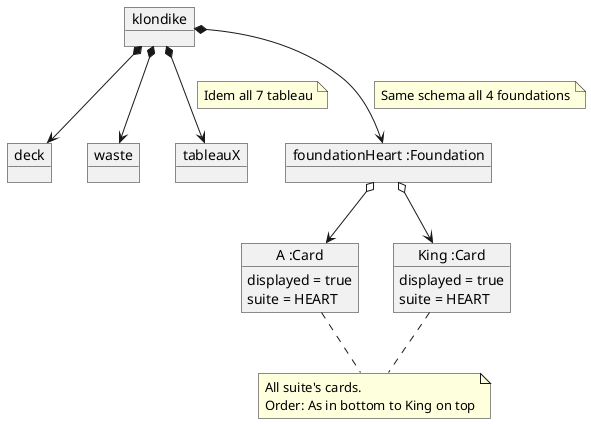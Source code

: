 @startuml

object klondike

object deck

object waste

object tableauX

object "foundationHeart :Foundation" as foundation1

object "A :Card" as cA{
    displayed = true
    suite = HEART
}
object "King :Card" as cK{
    displayed = true
    suite = HEART
}

'klondike dependencies'
klondike *-down-> deck
klondike *-down-> waste
klondike *-down-> tableauX
note on link
Idem all 7 tableau
end note

klondike *-down-> foundation1
note on link
Same schema all 4 foundations
end note

foundation1 o-down-> cK
foundation1 o-down-> cA

note as cardNote
All suite's cards.
Order: As in bottom to King on top
end note
cA..cardNote
cK..cardNote

@enduml